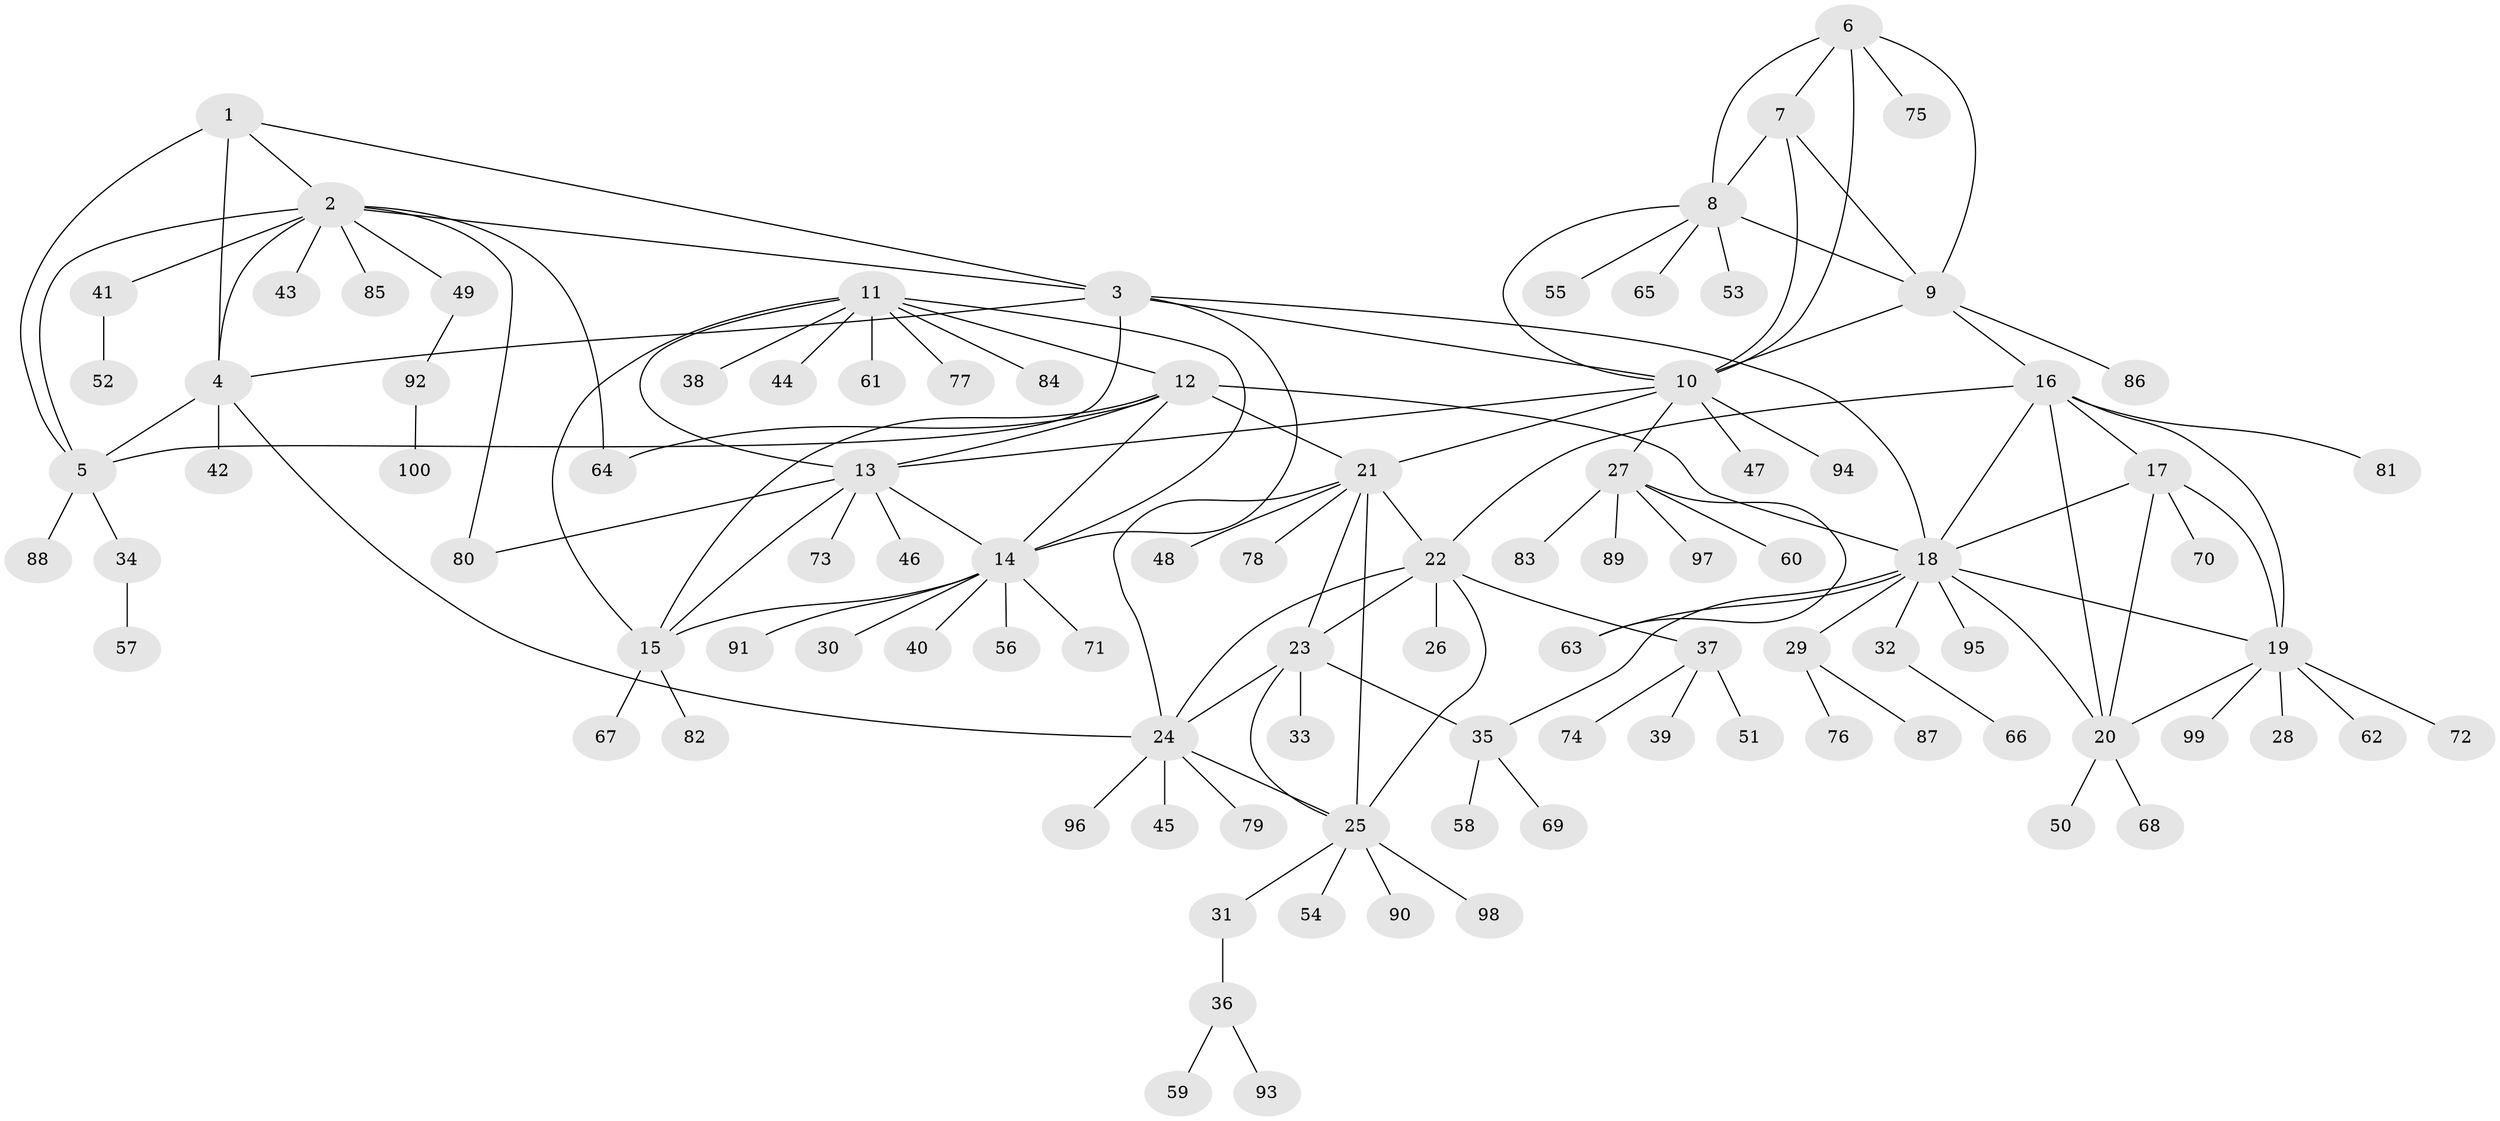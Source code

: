 // coarse degree distribution, {6: 0.07792207792207792, 8: 0.025974025974025976, 5: 0.06493506493506493, 4: 0.012987012987012988, 7: 0.025974025974025976, 13: 0.012987012987012988, 3: 0.025974025974025976, 12: 0.012987012987012988, 9: 0.012987012987012988, 2: 0.09090909090909091, 1: 0.6363636363636364}
// Generated by graph-tools (version 1.1) at 2025/52/02/27/25 19:52:18]
// undirected, 100 vertices, 139 edges
graph export_dot {
graph [start="1"]
  node [color=gray90,style=filled];
  1;
  2;
  3;
  4;
  5;
  6;
  7;
  8;
  9;
  10;
  11;
  12;
  13;
  14;
  15;
  16;
  17;
  18;
  19;
  20;
  21;
  22;
  23;
  24;
  25;
  26;
  27;
  28;
  29;
  30;
  31;
  32;
  33;
  34;
  35;
  36;
  37;
  38;
  39;
  40;
  41;
  42;
  43;
  44;
  45;
  46;
  47;
  48;
  49;
  50;
  51;
  52;
  53;
  54;
  55;
  56;
  57;
  58;
  59;
  60;
  61;
  62;
  63;
  64;
  65;
  66;
  67;
  68;
  69;
  70;
  71;
  72;
  73;
  74;
  75;
  76;
  77;
  78;
  79;
  80;
  81;
  82;
  83;
  84;
  85;
  86;
  87;
  88;
  89;
  90;
  91;
  92;
  93;
  94;
  95;
  96;
  97;
  98;
  99;
  100;
  1 -- 2;
  1 -- 3;
  1 -- 4;
  1 -- 5;
  2 -- 3;
  2 -- 4;
  2 -- 5;
  2 -- 41;
  2 -- 43;
  2 -- 49;
  2 -- 64;
  2 -- 80;
  2 -- 85;
  3 -- 4;
  3 -- 5;
  3 -- 10;
  3 -- 14;
  3 -- 18;
  4 -- 5;
  4 -- 24;
  4 -- 42;
  5 -- 34;
  5 -- 88;
  6 -- 7;
  6 -- 8;
  6 -- 9;
  6 -- 10;
  6 -- 75;
  7 -- 8;
  7 -- 9;
  7 -- 10;
  8 -- 9;
  8 -- 10;
  8 -- 53;
  8 -- 55;
  8 -- 65;
  9 -- 10;
  9 -- 16;
  9 -- 86;
  10 -- 13;
  10 -- 21;
  10 -- 27;
  10 -- 47;
  10 -- 94;
  11 -- 12;
  11 -- 13;
  11 -- 14;
  11 -- 15;
  11 -- 38;
  11 -- 44;
  11 -- 61;
  11 -- 77;
  11 -- 84;
  12 -- 13;
  12 -- 14;
  12 -- 15;
  12 -- 18;
  12 -- 21;
  12 -- 64;
  13 -- 14;
  13 -- 15;
  13 -- 46;
  13 -- 73;
  13 -- 80;
  14 -- 15;
  14 -- 30;
  14 -- 40;
  14 -- 56;
  14 -- 71;
  14 -- 91;
  15 -- 67;
  15 -- 82;
  16 -- 17;
  16 -- 18;
  16 -- 19;
  16 -- 20;
  16 -- 22;
  16 -- 81;
  17 -- 18;
  17 -- 19;
  17 -- 20;
  17 -- 70;
  18 -- 19;
  18 -- 20;
  18 -- 29;
  18 -- 32;
  18 -- 35;
  18 -- 63;
  18 -- 95;
  19 -- 20;
  19 -- 28;
  19 -- 62;
  19 -- 72;
  19 -- 99;
  20 -- 50;
  20 -- 68;
  21 -- 22;
  21 -- 23;
  21 -- 24;
  21 -- 25;
  21 -- 48;
  21 -- 78;
  22 -- 23;
  22 -- 24;
  22 -- 25;
  22 -- 26;
  22 -- 37;
  23 -- 24;
  23 -- 25;
  23 -- 33;
  23 -- 35;
  24 -- 25;
  24 -- 45;
  24 -- 79;
  24 -- 96;
  25 -- 31;
  25 -- 54;
  25 -- 90;
  25 -- 98;
  27 -- 60;
  27 -- 63;
  27 -- 83;
  27 -- 89;
  27 -- 97;
  29 -- 76;
  29 -- 87;
  31 -- 36;
  32 -- 66;
  34 -- 57;
  35 -- 58;
  35 -- 69;
  36 -- 59;
  36 -- 93;
  37 -- 39;
  37 -- 51;
  37 -- 74;
  41 -- 52;
  49 -- 92;
  92 -- 100;
}
